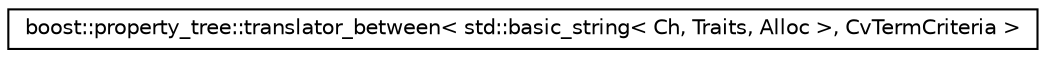 digraph G
{
  edge [fontname="Helvetica",fontsize="10",labelfontname="Helvetica",labelfontsize="10"];
  node [fontname="Helvetica",fontsize="10",shape=record];
  rankdir="LR";
  Node1 [label="boost::property_tree::translator_between\< std::basic_string\< Ch, Traits, Alloc \>, CvTermCriteria \>",height=0.2,width=0.4,color="black", fillcolor="white", style="filled",URL="$structboost_1_1property__tree_1_1translator__between_3_01std_1_1basic__string_3_01Ch_00_01Traits82e969b0f5199bceab33d69c62f3a369.html"];
}
